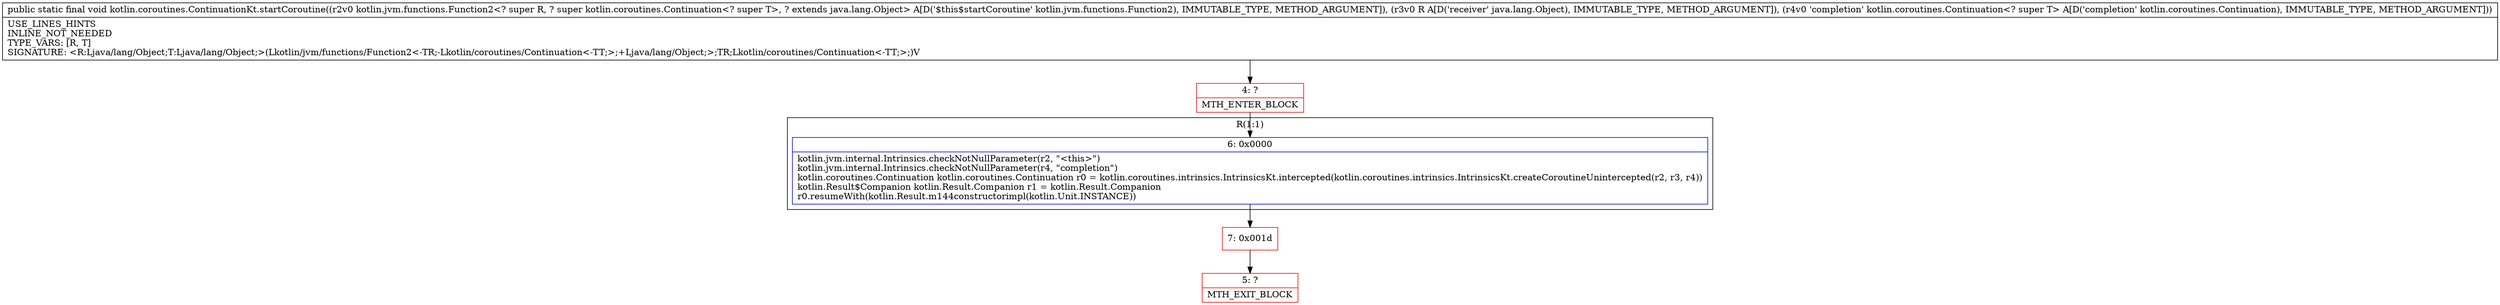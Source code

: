 digraph "CFG forkotlin.coroutines.ContinuationKt.startCoroutine(Lkotlin\/jvm\/functions\/Function2;Ljava\/lang\/Object;Lkotlin\/coroutines\/Continuation;)V" {
subgraph cluster_Region_871394976 {
label = "R(1:1)";
node [shape=record,color=blue];
Node_6 [shape=record,label="{6\:\ 0x0000|kotlin.jvm.internal.Intrinsics.checkNotNullParameter(r2, \"\<this\>\")\lkotlin.jvm.internal.Intrinsics.checkNotNullParameter(r4, \"completion\")\lkotlin.coroutines.Continuation kotlin.coroutines.Continuation r0 = kotlin.coroutines.intrinsics.IntrinsicsKt.intercepted(kotlin.coroutines.intrinsics.IntrinsicsKt.createCoroutineUnintercepted(r2, r3, r4))\lkotlin.Result$Companion kotlin.Result.Companion r1 = kotlin.Result.Companion\lr0.resumeWith(kotlin.Result.m144constructorimpl(kotlin.Unit.INSTANCE))\l}"];
}
Node_4 [shape=record,color=red,label="{4\:\ ?|MTH_ENTER_BLOCK\l}"];
Node_7 [shape=record,color=red,label="{7\:\ 0x001d}"];
Node_5 [shape=record,color=red,label="{5\:\ ?|MTH_EXIT_BLOCK\l}"];
MethodNode[shape=record,label="{public static final void kotlin.coroutines.ContinuationKt.startCoroutine((r2v0 kotlin.jvm.functions.Function2\<? super R, ? super kotlin.coroutines.Continuation\<? super T\>, ? extends java.lang.Object\> A[D('$this$startCoroutine' kotlin.jvm.functions.Function2), IMMUTABLE_TYPE, METHOD_ARGUMENT]), (r3v0 R A[D('receiver' java.lang.Object), IMMUTABLE_TYPE, METHOD_ARGUMENT]), (r4v0 'completion' kotlin.coroutines.Continuation\<? super T\> A[D('completion' kotlin.coroutines.Continuation), IMMUTABLE_TYPE, METHOD_ARGUMENT]))  | USE_LINES_HINTS\lINLINE_NOT_NEEDED\lTYPE_VARS: [R, T]\lSIGNATURE: \<R:Ljava\/lang\/Object;T:Ljava\/lang\/Object;\>(Lkotlin\/jvm\/functions\/Function2\<\-TR;\-Lkotlin\/coroutines\/Continuation\<\-TT;\>;+Ljava\/lang\/Object;\>;TR;Lkotlin\/coroutines\/Continuation\<\-TT;\>;)V\l}"];
MethodNode -> Node_4;Node_6 -> Node_7;
Node_4 -> Node_6;
Node_7 -> Node_5;
}

